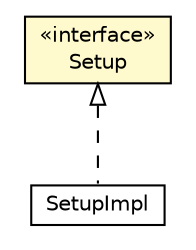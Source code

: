 #!/usr/local/bin/dot
#
# Class diagram 
# Generated by UMLGraph version R5_6-24-gf6e263 (http://www.umlgraph.org/)
#

digraph G {
	edge [fontname="Helvetica",fontsize=10,labelfontname="Helvetica",labelfontsize=10];
	node [fontname="Helvetica",fontsize=10,shape=plaintext];
	nodesep=0.25;
	ranksep=0.5;
	// org.universAAL.tools.ucc.startup.api.Setup
	c99271 [label=<<table title="org.universAAL.tools.ucc.startup.api.Setup" border="0" cellborder="1" cellspacing="0" cellpadding="2" port="p" bgcolor="lemonChiffon" href="./Setup.html">
		<tr><td><table border="0" cellspacing="0" cellpadding="1">
<tr><td align="center" balign="center"> &#171;interface&#187; </td></tr>
<tr><td align="center" balign="center"> Setup </td></tr>
		</table></td></tr>
		</table>>, URL="./Setup.html", fontname="Helvetica", fontcolor="black", fontsize=10.0];
	// org.universAAL.tools.ucc.startup.api.impl.SetupImpl
	c99272 [label=<<table title="org.universAAL.tools.ucc.startup.api.impl.SetupImpl" border="0" cellborder="1" cellspacing="0" cellpadding="2" port="p" href="./impl/SetupImpl.html">
		<tr><td><table border="0" cellspacing="0" cellpadding="1">
<tr><td align="center" balign="center"> SetupImpl </td></tr>
		</table></td></tr>
		</table>>, URL="./impl/SetupImpl.html", fontname="Helvetica", fontcolor="black", fontsize=10.0];
	//org.universAAL.tools.ucc.startup.api.impl.SetupImpl implements org.universAAL.tools.ucc.startup.api.Setup
	c99271:p -> c99272:p [dir=back,arrowtail=empty,style=dashed];
}

